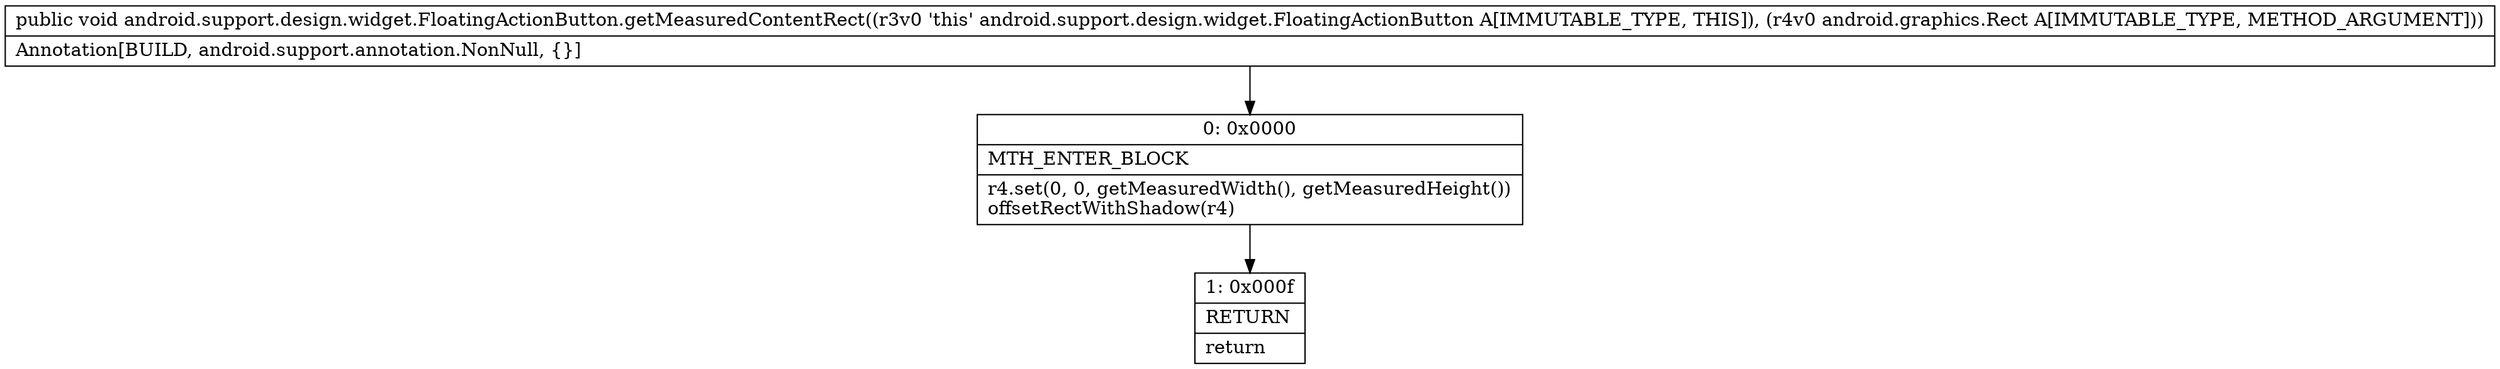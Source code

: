 digraph "CFG forandroid.support.design.widget.FloatingActionButton.getMeasuredContentRect(Landroid\/graphics\/Rect;)V" {
Node_0 [shape=record,label="{0\:\ 0x0000|MTH_ENTER_BLOCK\l|r4.set(0, 0, getMeasuredWidth(), getMeasuredHeight())\loffsetRectWithShadow(r4)\l}"];
Node_1 [shape=record,label="{1\:\ 0x000f|RETURN\l|return\l}"];
MethodNode[shape=record,label="{public void android.support.design.widget.FloatingActionButton.getMeasuredContentRect((r3v0 'this' android.support.design.widget.FloatingActionButton A[IMMUTABLE_TYPE, THIS]), (r4v0 android.graphics.Rect A[IMMUTABLE_TYPE, METHOD_ARGUMENT]))  | Annotation[BUILD, android.support.annotation.NonNull, \{\}]\l}"];
MethodNode -> Node_0;
Node_0 -> Node_1;
}

